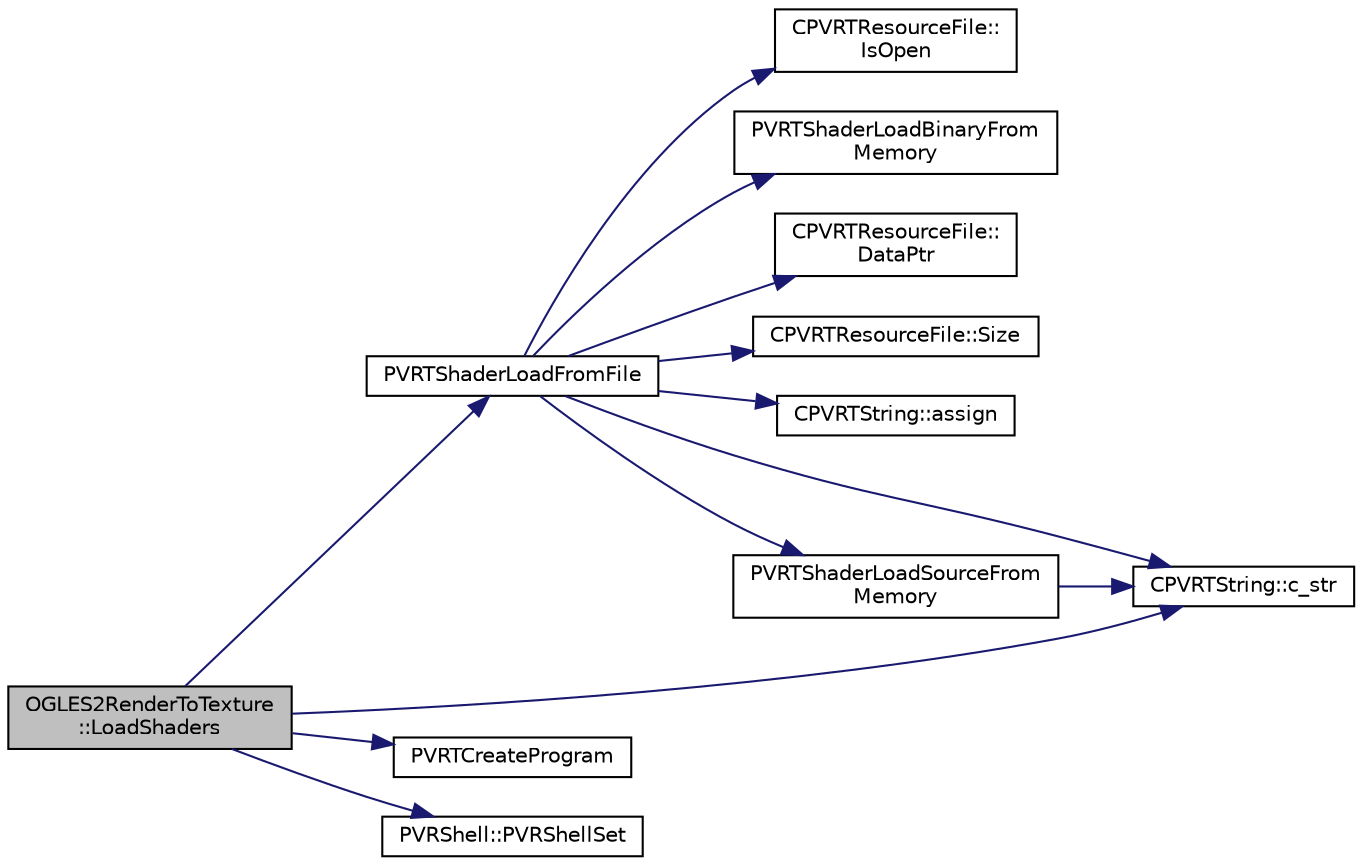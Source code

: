 digraph "OGLES2RenderToTexture::LoadShaders"
{
  edge [fontname="Helvetica",fontsize="10",labelfontname="Helvetica",labelfontsize="10"];
  node [fontname="Helvetica",fontsize="10",shape=record];
  rankdir="LR";
  Node1 [label="OGLES2RenderToTexture\l::LoadShaders",height=0.2,width=0.4,color="black", fillcolor="grey75", style="filled", fontcolor="black"];
  Node1 -> Node2 [color="midnightblue",fontsize="10",style="solid",fontname="Helvetica"];
  Node2 [label="PVRTShaderLoadFromFile",height=0.2,width=0.4,color="black", fillcolor="white", style="filled",URL="$group___a_p_i___o_g_l_e_s2.html#ga568b6b49364c381f51f873e86d125138",tooltip="Loads a shader file into memory and passes it to the GL. It also passes defines that need to be pre-a..."];
  Node2 -> Node3 [color="midnightblue",fontsize="10",style="solid",fontname="Helvetica"];
  Node3 [label="CPVRTResourceFile::\lIsOpen",height=0.2,width=0.4,color="black", fillcolor="white", style="filled",URL="$class_c_p_v_r_t_resource_file.html#a484df820e9829438c0601bbc0aef7797",tooltip="Is the file open. "];
  Node2 -> Node4 [color="midnightblue",fontsize="10",style="solid",fontname="Helvetica"];
  Node4 [label="PVRTShaderLoadBinaryFrom\lMemory",height=0.2,width=0.4,color="black", fillcolor="white", style="filled",URL="$group___a_p_i___o_g_l_e_s2.html#gaeae857167097428a210514c0695a3ac7",tooltip="Takes a shader binary from memory and passes it to the GL. "];
  Node2 -> Node5 [color="midnightblue",fontsize="10",style="solid",fontname="Helvetica"];
  Node5 [label="CPVRTResourceFile::\lDataPtr",height=0.2,width=0.4,color="black", fillcolor="white", style="filled",URL="$class_c_p_v_r_t_resource_file.html#af3da413665ad9e932ae95676f3605781",tooltip="Returns a pointer to the file data. If the data is expected to be a string don&#39;t assume that it is nu..."];
  Node2 -> Node6 [color="midnightblue",fontsize="10",style="solid",fontname="Helvetica"];
  Node6 [label="CPVRTResourceFile::Size",height=0.2,width=0.4,color="black", fillcolor="white", style="filled",URL="$class_c_p_v_r_t_resource_file.html#adfd470f542fd27ee904966b116afd617",tooltip="Returns the size of the opened file. "];
  Node2 -> Node7 [color="midnightblue",fontsize="10",style="solid",fontname="Helvetica"];
  Node7 [label="CPVRTString::assign",height=0.2,width=0.4,color="black", fillcolor="white", style="filled",URL="$class_c_p_v_r_t_string.html#ada0fed209f3ddcb45cde07eff41b718a",tooltip="Assigns the string to the string _Ptr. "];
  Node2 -> Node8 [color="midnightblue",fontsize="10",style="solid",fontname="Helvetica"];
  Node8 [label="CPVRTString::c_str",height=0.2,width=0.4,color="black", fillcolor="white", style="filled",URL="$class_c_p_v_r_t_string.html#aabd1f2848c4b1d65e7418b264502687d",tooltip="Returns a const char* pointer of the string. "];
  Node2 -> Node9 [color="midnightblue",fontsize="10",style="solid",fontname="Helvetica"];
  Node9 [label="PVRTShaderLoadSourceFrom\lMemory",height=0.2,width=0.4,color="black", fillcolor="white", style="filled",URL="$group___a_p_i___o_g_l_e_s2.html#ga01702688579886d94df09c62817fab6c",tooltip="Loads a shader source code into memory and compiles it. It also pre-appends the array of defines that..."];
  Node9 -> Node8 [color="midnightblue",fontsize="10",style="solid",fontname="Helvetica"];
  Node1 -> Node10 [color="midnightblue",fontsize="10",style="solid",fontname="Helvetica"];
  Node10 [label="PVRTCreateProgram",height=0.2,width=0.4,color="black", fillcolor="white", style="filled",URL="$group___a_p_i___o_g_l_e_s2.html#ga47ba5cd4baf3d8541e222081b521d5c6",tooltip="Links a shader program. "];
  Node1 -> Node11 [color="midnightblue",fontsize="10",style="solid",fontname="Helvetica"];
  Node11 [label="PVRShell::PVRShellSet",height=0.2,width=0.4,color="black", fillcolor="white", style="filled",URL="$class_p_v_r_shell.html#afe4052dde87d659948defdd63529eee6",tooltip="This function is used to pass preferences to the PVRShell. If used, this function must be called from..."];
  Node1 -> Node8 [color="midnightblue",fontsize="10",style="solid",fontname="Helvetica"];
}
